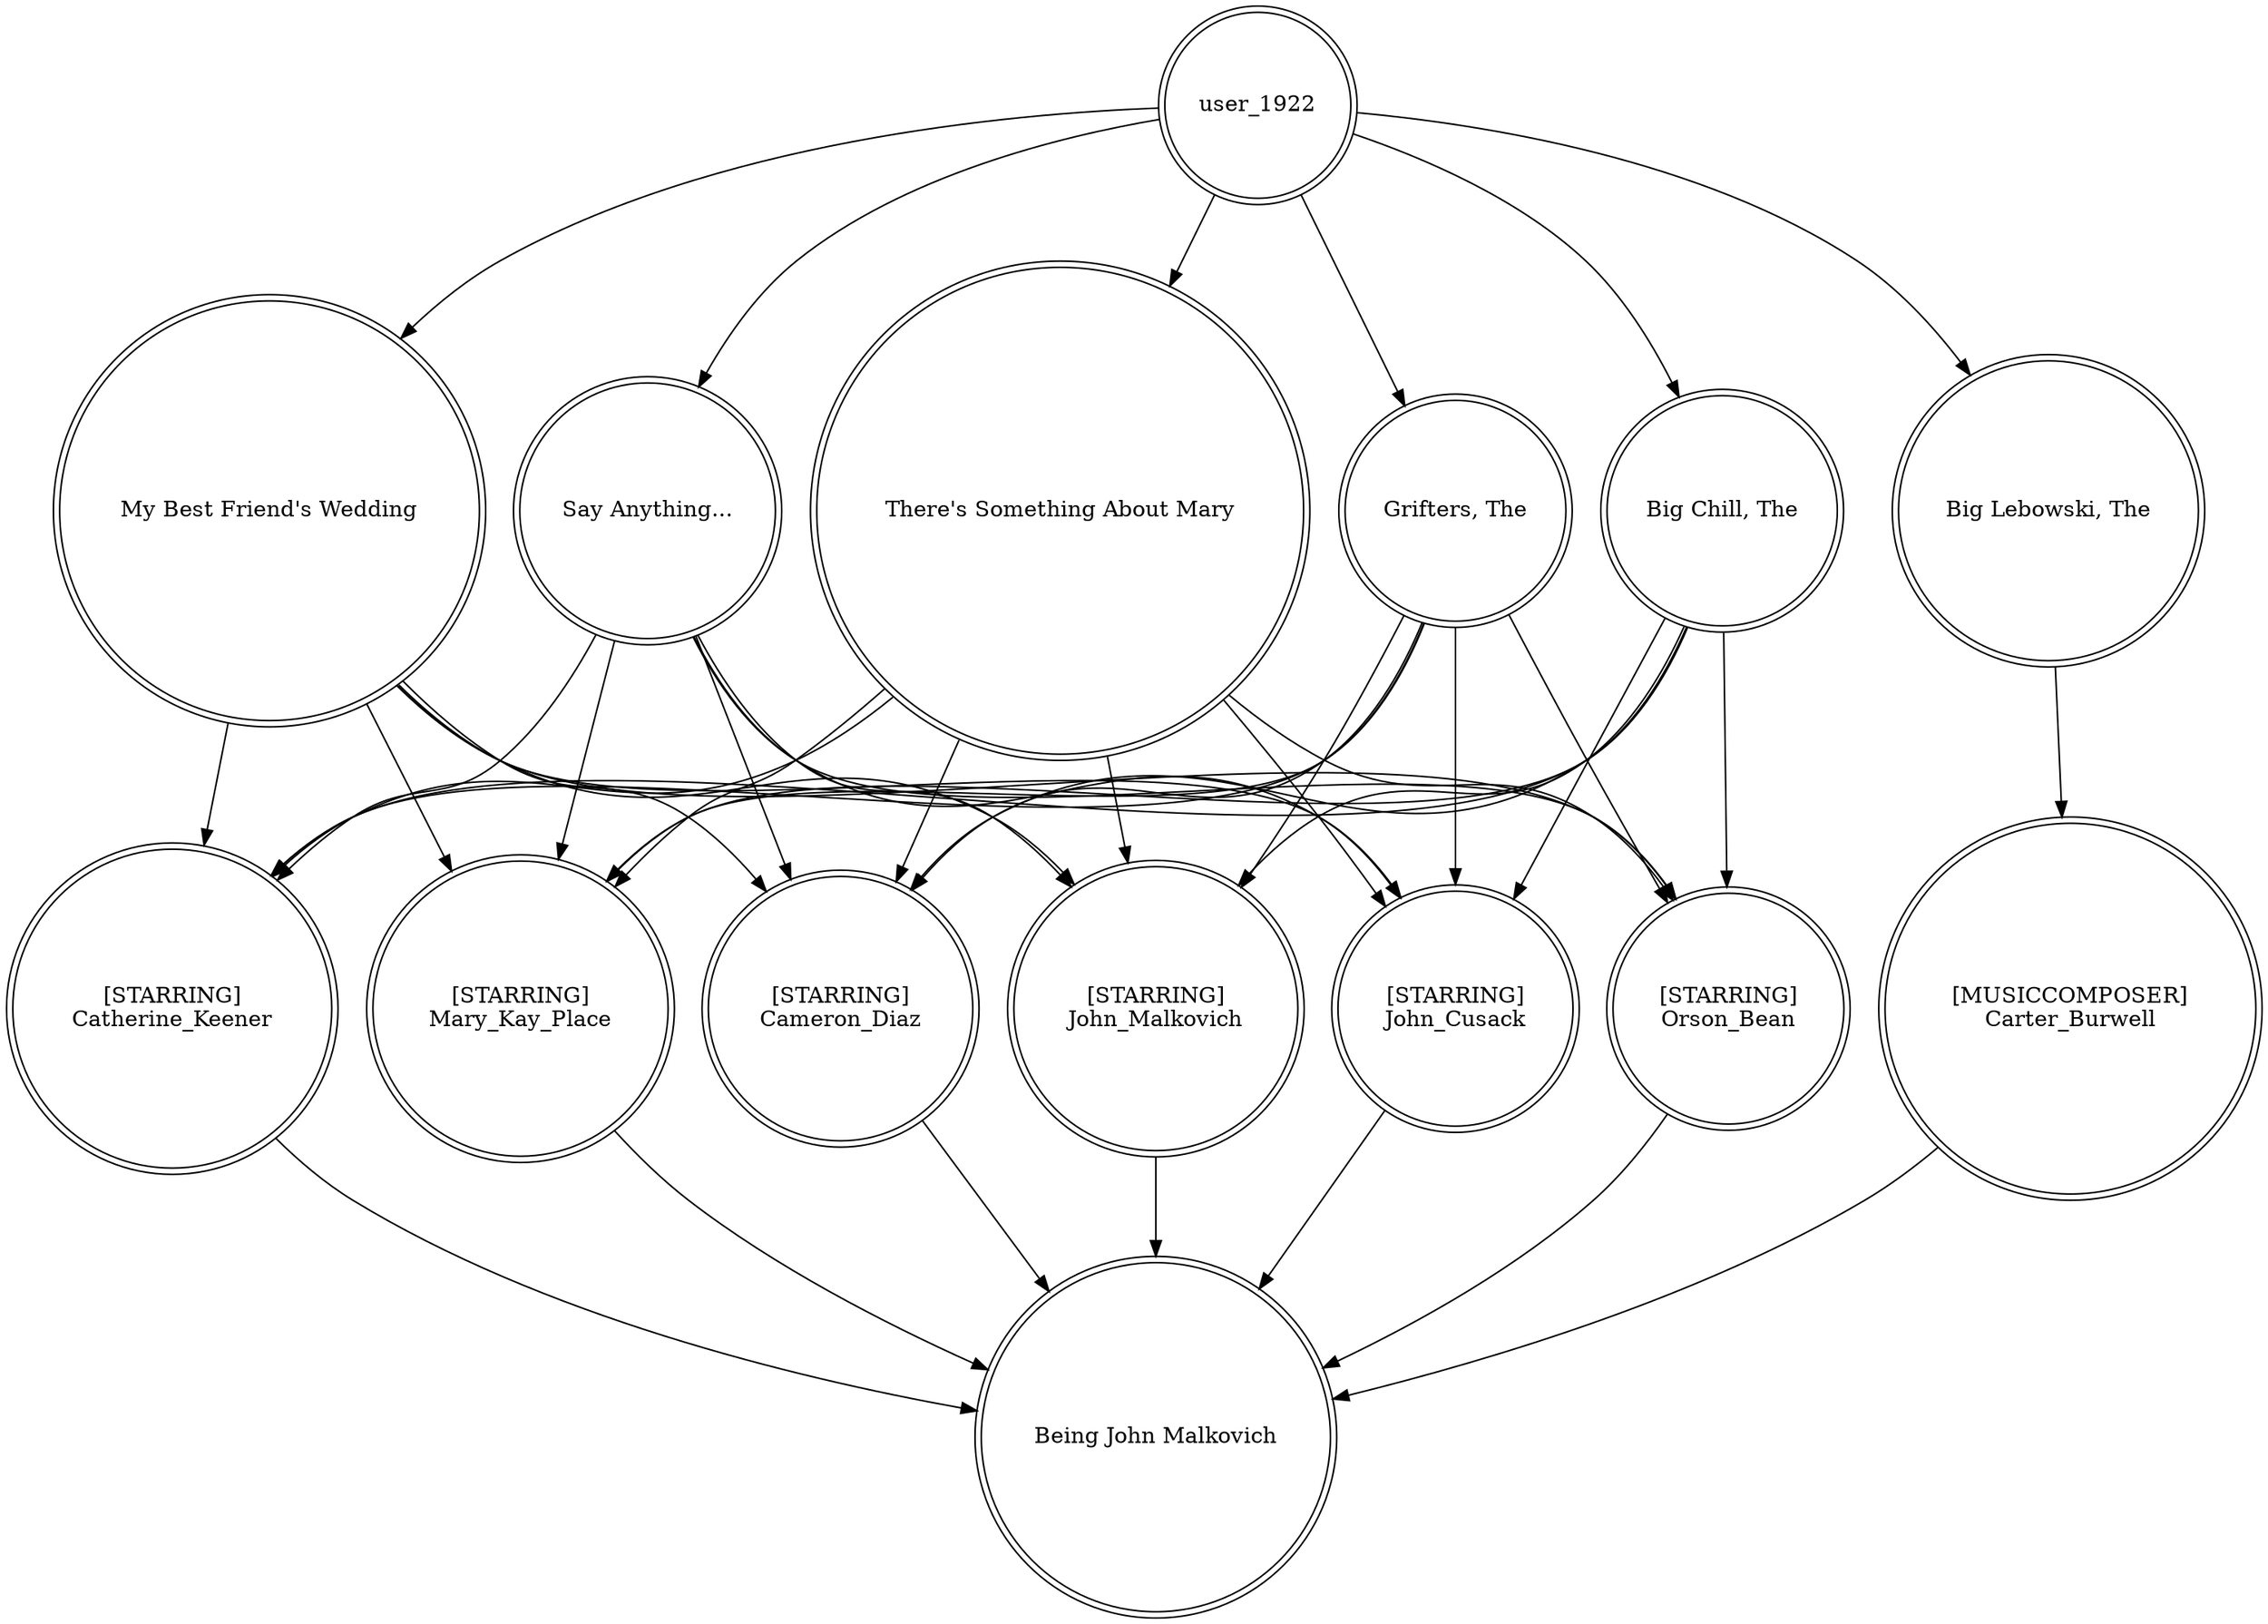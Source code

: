 digraph finite_state_machine {
	node [shape=doublecircle]
	"Say Anything..." -> "[STARRING]
John_Malkovich"
	"[STARRING]
John_Cusack" -> "Being John Malkovich"
	user_1922 -> "Big Lebowski, The"
	user_1922 -> "There's Something About Mary"
	"Grifters, The" -> "[STARRING]
John_Malkovich"
	user_1922 -> "Big Chill, The"
	"My Best Friend's Wedding" -> "[STARRING]
Orson_Bean"
	"There's Something About Mary" -> "[STARRING]
Catherine_Keener"
	"There's Something About Mary" -> "[STARRING]
John_Cusack"
	"My Best Friend's Wedding" -> "[STARRING]
Mary_Kay_Place"
	"Grifters, The" -> "[STARRING]
Catherine_Keener"
	"Say Anything..." -> "[STARRING]
Mary_Kay_Place"
	"Grifters, The" -> "[STARRING]
John_Cusack"
	"My Best Friend's Wedding" -> "[STARRING]
Cameron_Diaz"
	"Big Chill, The" -> "[STARRING]
Catherine_Keener"
	"Big Chill, The" -> "[STARRING]
John_Cusack"
	"Say Anything..." -> "[STARRING]
Orson_Bean"
	"Say Anything..." -> "[STARRING]
Cameron_Diaz"
	"[STARRING]
Catherine_Keener" -> "Being John Malkovich"
	"[STARRING]
Orson_Bean" -> "Being John Malkovich"
	user_1922 -> "Grifters, The"
	"Big Chill, The" -> "[STARRING]
John_Malkovich"
	"My Best Friend's Wedding" -> "[STARRING]
John_Malkovich"
	"There's Something About Mary" -> "[STARRING]
Mary_Kay_Place"
	"Grifters, The" -> "[STARRING]
Orson_Bean"
	user_1922 -> "Say Anything..."
	"[STARRING]
Cameron_Diaz" -> "Being John Malkovich"
	"There's Something About Mary" -> "[STARRING]
John_Malkovich"
	"Grifters, The" -> "[STARRING]
Mary_Kay_Place"
	"There's Something About Mary" -> "[STARRING]
Orson_Bean"
	"My Best Friend's Wedding" -> "[STARRING]
Catherine_Keener"
	"There's Something About Mary" -> "[STARRING]
Cameron_Diaz"
	"Big Chill, The" -> "[STARRING]
Mary_Kay_Place"
	"[STARRING]
Mary_Kay_Place" -> "Being John Malkovich"
	"Say Anything..." -> "[STARRING]
Catherine_Keener"
	"My Best Friend's Wedding" -> "[STARRING]
John_Cusack"
	"Grifters, The" -> "[STARRING]
Cameron_Diaz"
	"Big Lebowski, The" -> "[MUSICCOMPOSER]
Carter_Burwell"
	"Say Anything..." -> "[STARRING]
John_Cusack"
	"Big Chill, The" -> "[STARRING]
Orson_Bean"
	"[STARRING]
John_Malkovich" -> "Being John Malkovich"
	"Big Chill, The" -> "[STARRING]
Cameron_Diaz"
	user_1922 -> "My Best Friend's Wedding"
	"[MUSICCOMPOSER]
Carter_Burwell" -> "Being John Malkovich"
}
